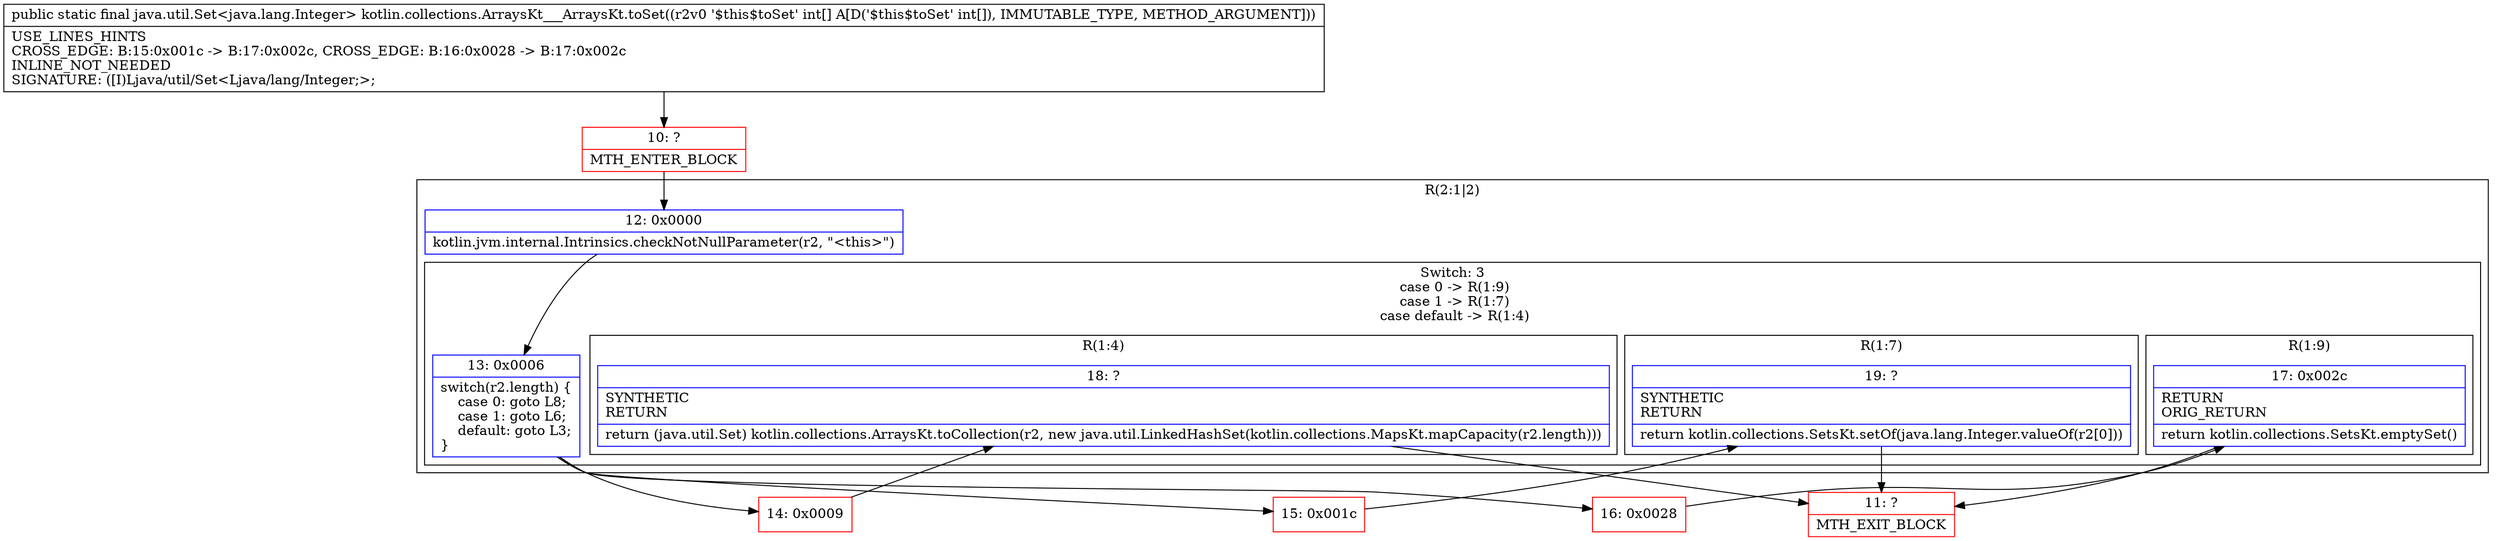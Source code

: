digraph "CFG forkotlin.collections.ArraysKt___ArraysKt.toSet([I)Ljava\/util\/Set;" {
subgraph cluster_Region_1771230442 {
label = "R(2:1|2)";
node [shape=record,color=blue];
Node_12 [shape=record,label="{12\:\ 0x0000|kotlin.jvm.internal.Intrinsics.checkNotNullParameter(r2, \"\<this\>\")\l}"];
subgraph cluster_SwitchRegion_1355355494 {
label = "Switch: 3
 case 0 -> R(1:9)
 case 1 -> R(1:7)
 case default -> R(1:4)";
node [shape=record,color=blue];
Node_13 [shape=record,label="{13\:\ 0x0006|switch(r2.length) \{\l    case 0: goto L8;\l    case 1: goto L6;\l    default: goto L3;\l\}\l}"];
subgraph cluster_Region_88375304 {
label = "R(1:9)";
node [shape=record,color=blue];
Node_17 [shape=record,label="{17\:\ 0x002c|RETURN\lORIG_RETURN\l|return kotlin.collections.SetsKt.emptySet()\l}"];
}
subgraph cluster_Region_368253000 {
label = "R(1:7)";
node [shape=record,color=blue];
Node_19 [shape=record,label="{19\:\ ?|SYNTHETIC\lRETURN\l|return kotlin.collections.SetsKt.setOf(java.lang.Integer.valueOf(r2[0]))\l}"];
}
subgraph cluster_Region_1790552984 {
label = "R(1:4)";
node [shape=record,color=blue];
Node_18 [shape=record,label="{18\:\ ?|SYNTHETIC\lRETURN\l|return (java.util.Set) kotlin.collections.ArraysKt.toCollection(r2, new java.util.LinkedHashSet(kotlin.collections.MapsKt.mapCapacity(r2.length)))\l}"];
}
}
}
Node_10 [shape=record,color=red,label="{10\:\ ?|MTH_ENTER_BLOCK\l}"];
Node_14 [shape=record,color=red,label="{14\:\ 0x0009}"];
Node_11 [shape=record,color=red,label="{11\:\ ?|MTH_EXIT_BLOCK\l}"];
Node_15 [shape=record,color=red,label="{15\:\ 0x001c}"];
Node_16 [shape=record,color=red,label="{16\:\ 0x0028}"];
MethodNode[shape=record,label="{public static final java.util.Set\<java.lang.Integer\> kotlin.collections.ArraysKt___ArraysKt.toSet((r2v0 '$this$toSet' int[] A[D('$this$toSet' int[]), IMMUTABLE_TYPE, METHOD_ARGUMENT]))  | USE_LINES_HINTS\lCROSS_EDGE: B:15:0x001c \-\> B:17:0x002c, CROSS_EDGE: B:16:0x0028 \-\> B:17:0x002c\lINLINE_NOT_NEEDED\lSIGNATURE: ([I)Ljava\/util\/Set\<Ljava\/lang\/Integer;\>;\l}"];
MethodNode -> Node_10;Node_12 -> Node_13;
Node_13 -> Node_14;
Node_13 -> Node_15;
Node_13 -> Node_16;
Node_17 -> Node_11;
Node_19 -> Node_11;
Node_18 -> Node_11;
Node_10 -> Node_12;
Node_14 -> Node_18;
Node_15 -> Node_19;
Node_16 -> Node_17;
}

